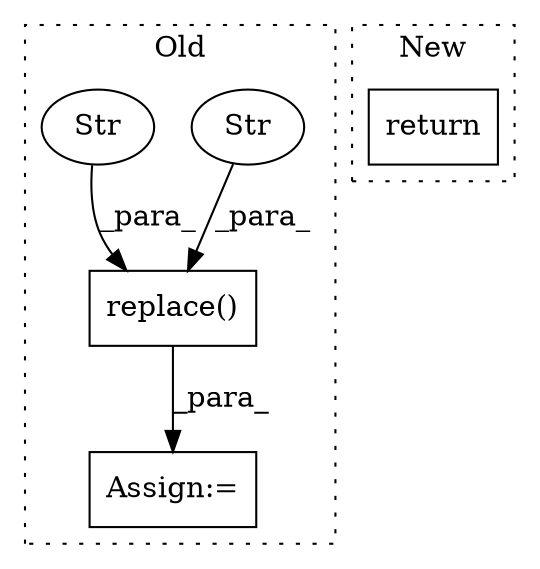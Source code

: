 digraph G {
subgraph cluster0 {
1 [label="replace()" a="75" s="9449,9574" l="102,1" shape="box"];
3 [label="Str" a="66" s="9560" l="14" shape="ellipse"];
4 [label="Str" a="66" s="9551" l="7" shape="ellipse"];
5 [label="Assign:=" a="68" s="10082" l="3" shape="box"];
label = "Old";
style="dotted";
}
subgraph cluster1 {
2 [label="return" a="93" s="11475" l="7" shape="box"];
label = "New";
style="dotted";
}
1 -> 5 [label="_para_"];
3 -> 1 [label="_para_"];
4 -> 1 [label="_para_"];
}